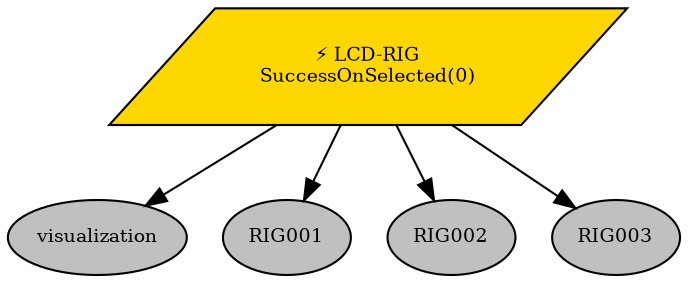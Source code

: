 digraph pastafarianism {
ordering=out;
graph [fontname="times-roman"];
node [fontname="times-roman"];
edge [fontname="times-roman"];
"LCD-RIG" [fillcolor=gold, fontcolor=black, fontsize=9, label="⚡ LCD-RIG\nSuccessOnSelected(0)", shape=parallelogram, style=filled];
visualization [fillcolor=gray, fontcolor=black, fontsize=9, label=visualization, shape=ellipse, style=filled];
"LCD-RIG" -> visualization;
RIG001 [fillcolor=gray, fontcolor=black, fontsize=9, label=RIG001, shape=ellipse, style=filled];
"LCD-RIG" -> RIG001;
RIG002 [fillcolor=gray, fontcolor=black, fontsize=9, label=RIG002, shape=ellipse, style=filled];
"LCD-RIG" -> RIG002;
RIG003 [fillcolor=gray, fontcolor=black, fontsize=9, label=RIG003, shape=ellipse, style=filled];
"LCD-RIG" -> RIG003;
}
